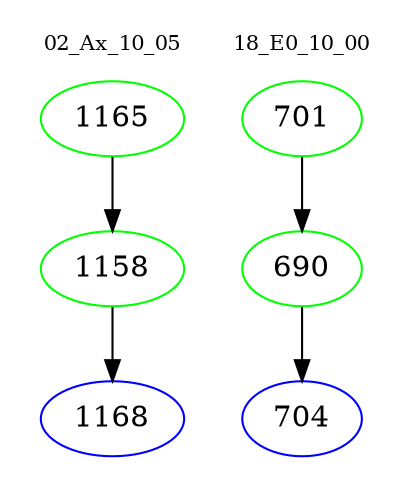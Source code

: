 digraph{
subgraph cluster_0 {
color = white
label = "02_Ax_10_05";
fontsize=10;
T0_1165 [label="1165", color="green"]
T0_1165 -> T0_1158 [color="black"]
T0_1158 [label="1158", color="green"]
T0_1158 -> T0_1168 [color="black"]
T0_1168 [label="1168", color="blue"]
}
subgraph cluster_1 {
color = white
label = "18_E0_10_00";
fontsize=10;
T1_701 [label="701", color="green"]
T1_701 -> T1_690 [color="black"]
T1_690 [label="690", color="green"]
T1_690 -> T1_704 [color="black"]
T1_704 [label="704", color="blue"]
}
}
